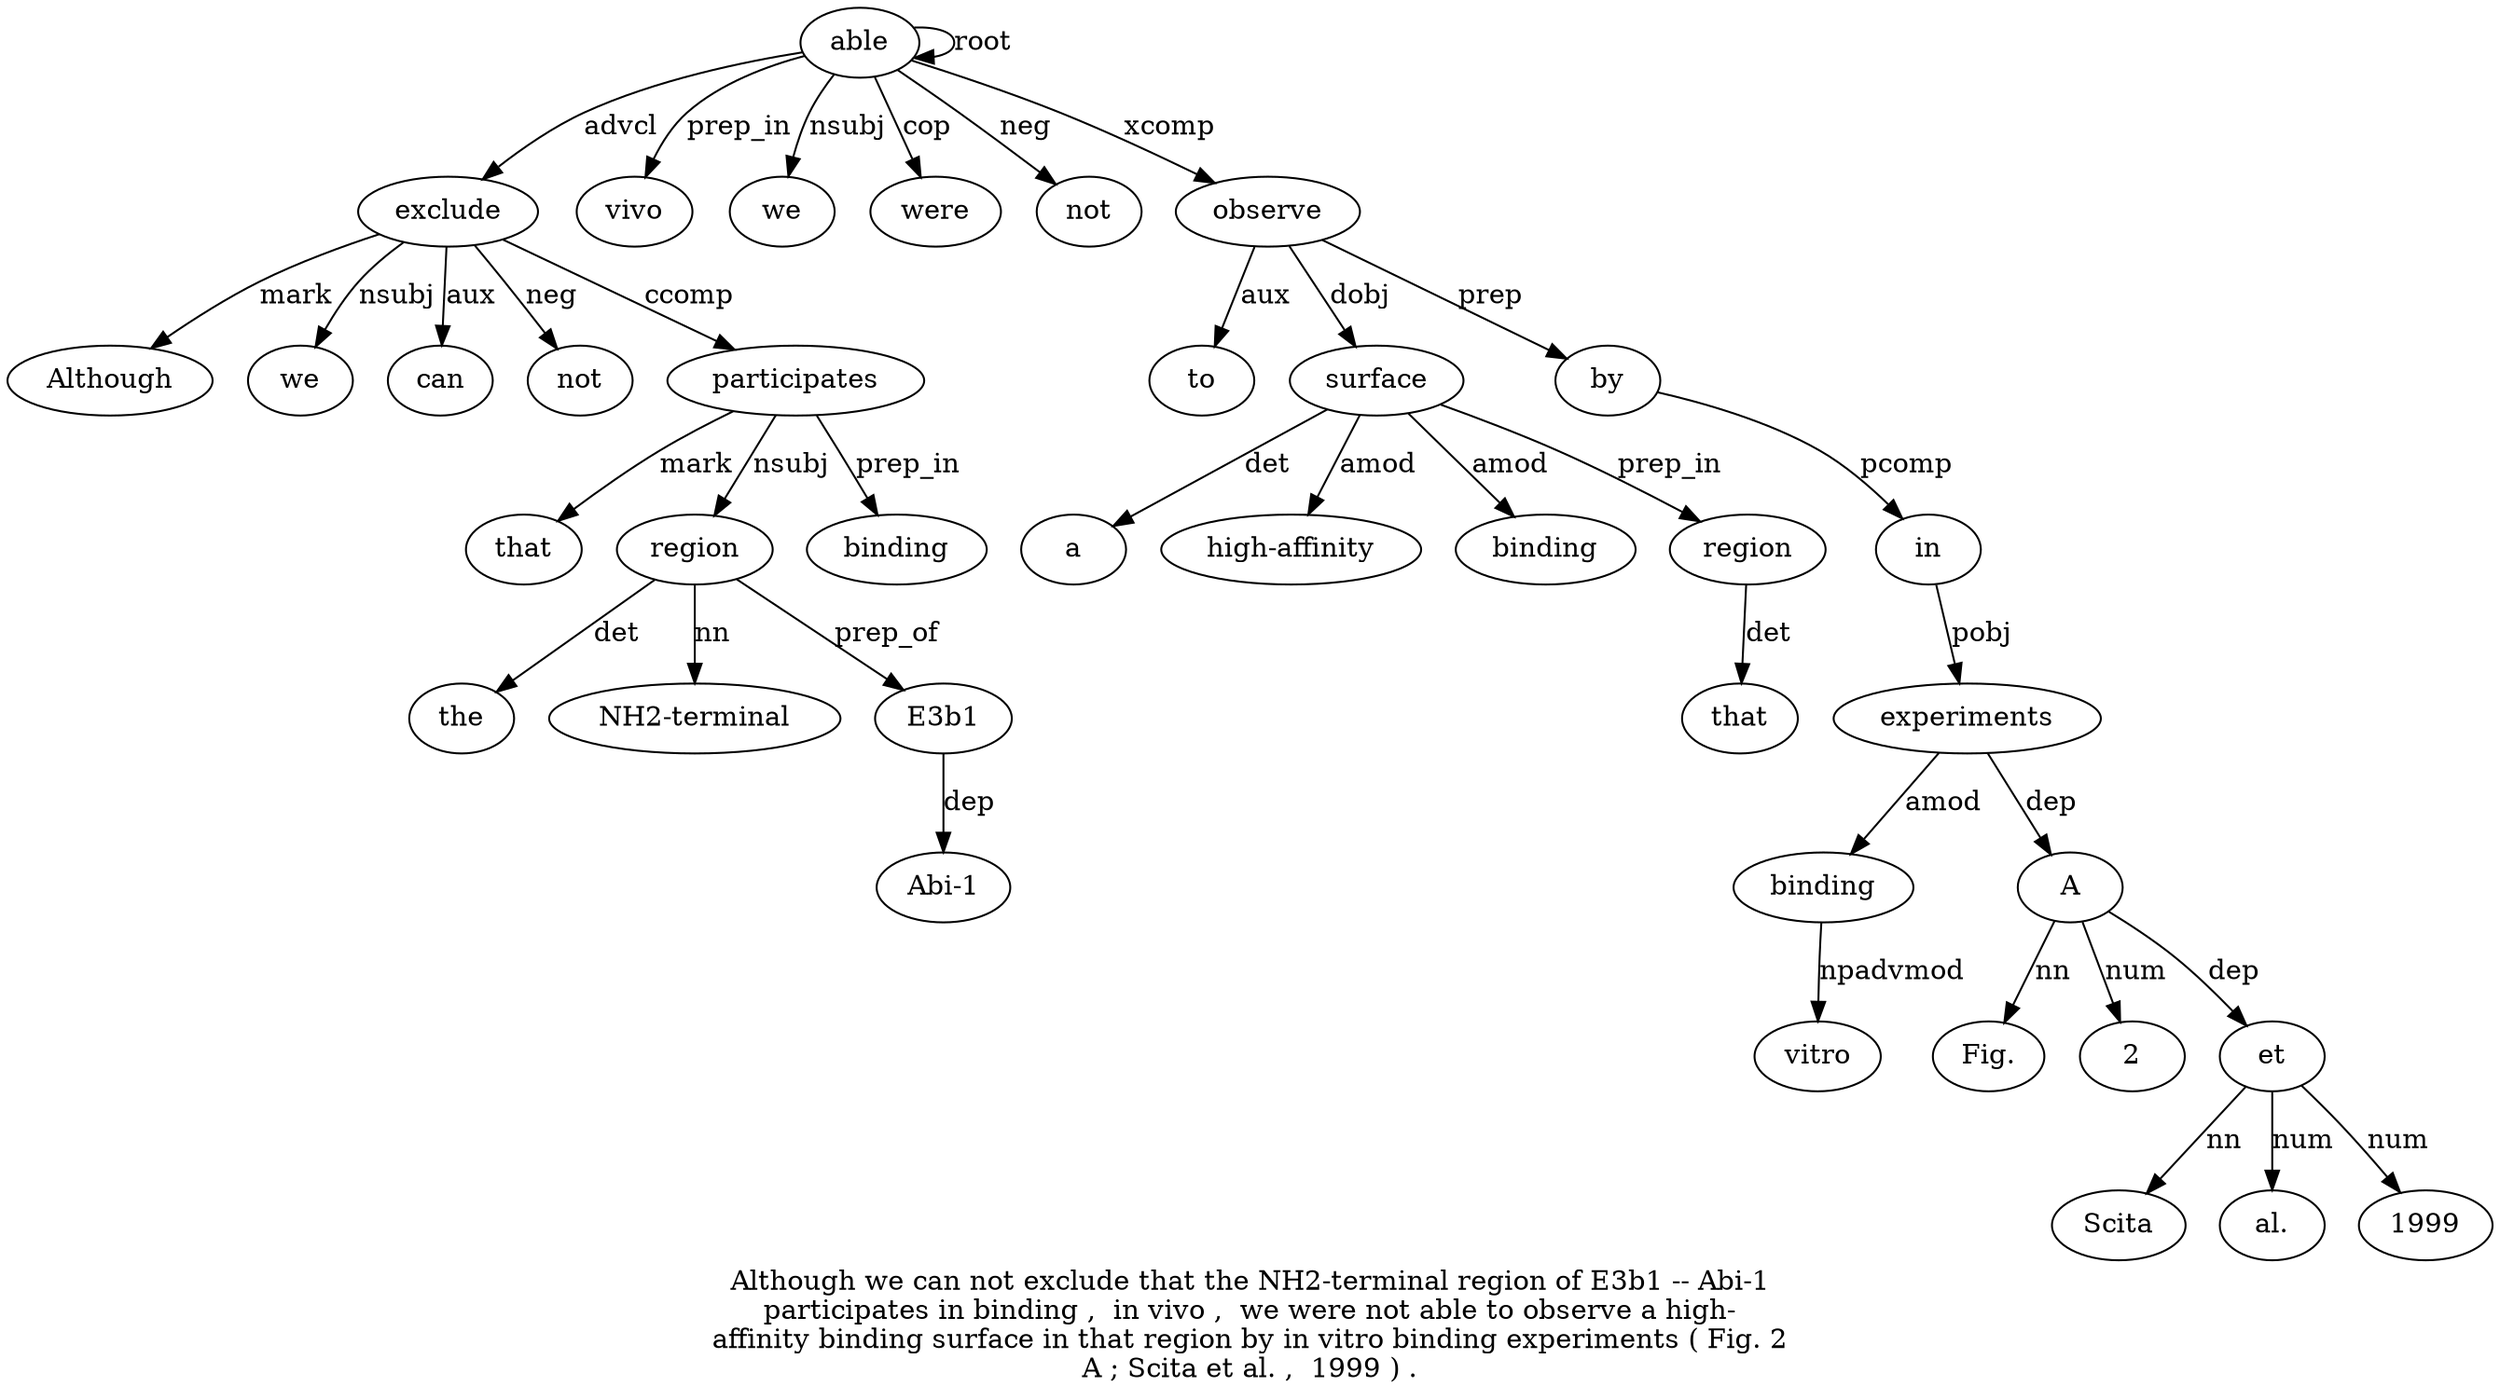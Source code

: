 digraph "Although we can not exclude that the NH2-terminal region of E3b1 -- Abi-1 participates in binding ,  in vivo ,  we were not able to observe a high-affinity binding surface in that region by in vitro binding experiments ( Fig. 2 A ; Scita et al. ,  1999 ) ." {
label="Although we can not exclude that the NH2-terminal region of E3b1 -- Abi-1
participates in binding ,  in vivo ,  we were not able to observe a high-
affinity binding surface in that region by in vitro binding experiments ( Fig. 2
A ; Scita et al. ,  1999 ) .";
exclude5 [style=filled, fillcolor=white, label=exclude];
Although1 [style=filled, fillcolor=white, label=Although];
exclude5 -> Although1  [label=mark];
we2 [style=filled, fillcolor=white, label=we];
exclude5 -> we2  [label=nsubj];
can3 [style=filled, fillcolor=white, label=can];
exclude5 -> can3  [label=aux];
not4 [style=filled, fillcolor=white, label=not];
exclude5 -> not4  [label=neg];
able24 [style=filled, fillcolor=white, label=able];
able24 -> exclude5  [label=advcl];
participates14 [style=filled, fillcolor=white, label=participates];
that6 [style=filled, fillcolor=white, label=that];
participates14 -> that6  [label=mark];
region9 [style=filled, fillcolor=white, label=region];
the7 [style=filled, fillcolor=white, label=the];
region9 -> the7  [label=det];
"NH2-terminal8" [style=filled, fillcolor=white, label="NH2-terminal"];
region9 -> "NH2-terminal8"  [label=nn];
participates14 -> region9  [label=nsubj];
E3b1 [style=filled, fillcolor=white, label=E3b1];
region9 -> E3b1  [label=prep_of];
"Abi-13" [style=filled, fillcolor=white, label="Abi-1"];
E3b1 -> "Abi-13"  [label=dep];
exclude5 -> participates14  [label=ccomp];
binding16 [style=filled, fillcolor=white, label=binding];
participates14 -> binding16  [label=prep_in];
vivo19 [style=filled, fillcolor=white, label=vivo];
able24 -> vivo19  [label=prep_in];
we21 [style=filled, fillcolor=white, label=we];
able24 -> we21  [label=nsubj];
were22 [style=filled, fillcolor=white, label=were];
able24 -> were22  [label=cop];
not23 [style=filled, fillcolor=white, label=not];
able24 -> not23  [label=neg];
able24 -> able24  [label=root];
observe26 [style=filled, fillcolor=white, label=observe];
to25 [style=filled, fillcolor=white, label=to];
observe26 -> to25  [label=aux];
able24 -> observe26  [label=xcomp];
surface30 [style=filled, fillcolor=white, label=surface];
a27 [style=filled, fillcolor=white, label=a];
surface30 -> a27  [label=det];
"high-affinity28" [style=filled, fillcolor=white, label="high-affinity"];
surface30 -> "high-affinity28"  [label=amod];
binding29 [style=filled, fillcolor=white, label=binding];
surface30 -> binding29  [label=amod];
observe26 -> surface30  [label=dobj];
region33 [style=filled, fillcolor=white, label=region];
that32 [style=filled, fillcolor=white, label=that];
region33 -> that32  [label=det];
surface30 -> region33  [label=prep_in];
by34 [style=filled, fillcolor=white, label=by];
observe26 -> by34  [label=prep];
in35 [style=filled, fillcolor=white, label=in];
by34 -> in35  [label=pcomp];
binding37 [style=filled, fillcolor=white, label=binding];
vitro36 [style=filled, fillcolor=white, label=vitro];
binding37 -> vitro36  [label=npadvmod];
experiments38 [style=filled, fillcolor=white, label=experiments];
experiments38 -> binding37  [label=amod];
in35 -> experiments38  [label=pobj];
A42 [style=filled, fillcolor=white, label=A];
"Fig.40" [style=filled, fillcolor=white, label="Fig."];
A42 -> "Fig.40"  [label=nn];
241 [style=filled, fillcolor=white, label=2];
A42 -> 241  [label=num];
experiments38 -> A42  [label=dep];
et45 [style=filled, fillcolor=white, label=et];
Scita44 [style=filled, fillcolor=white, label=Scita];
et45 -> Scita44  [label=nn];
A42 -> et45  [label=dep];
"al.46" [style=filled, fillcolor=white, label="al."];
et45 -> "al.46"  [label=num];
199948 [style=filled, fillcolor=white, label=1999];
et45 -> 199948  [label=num];
}
